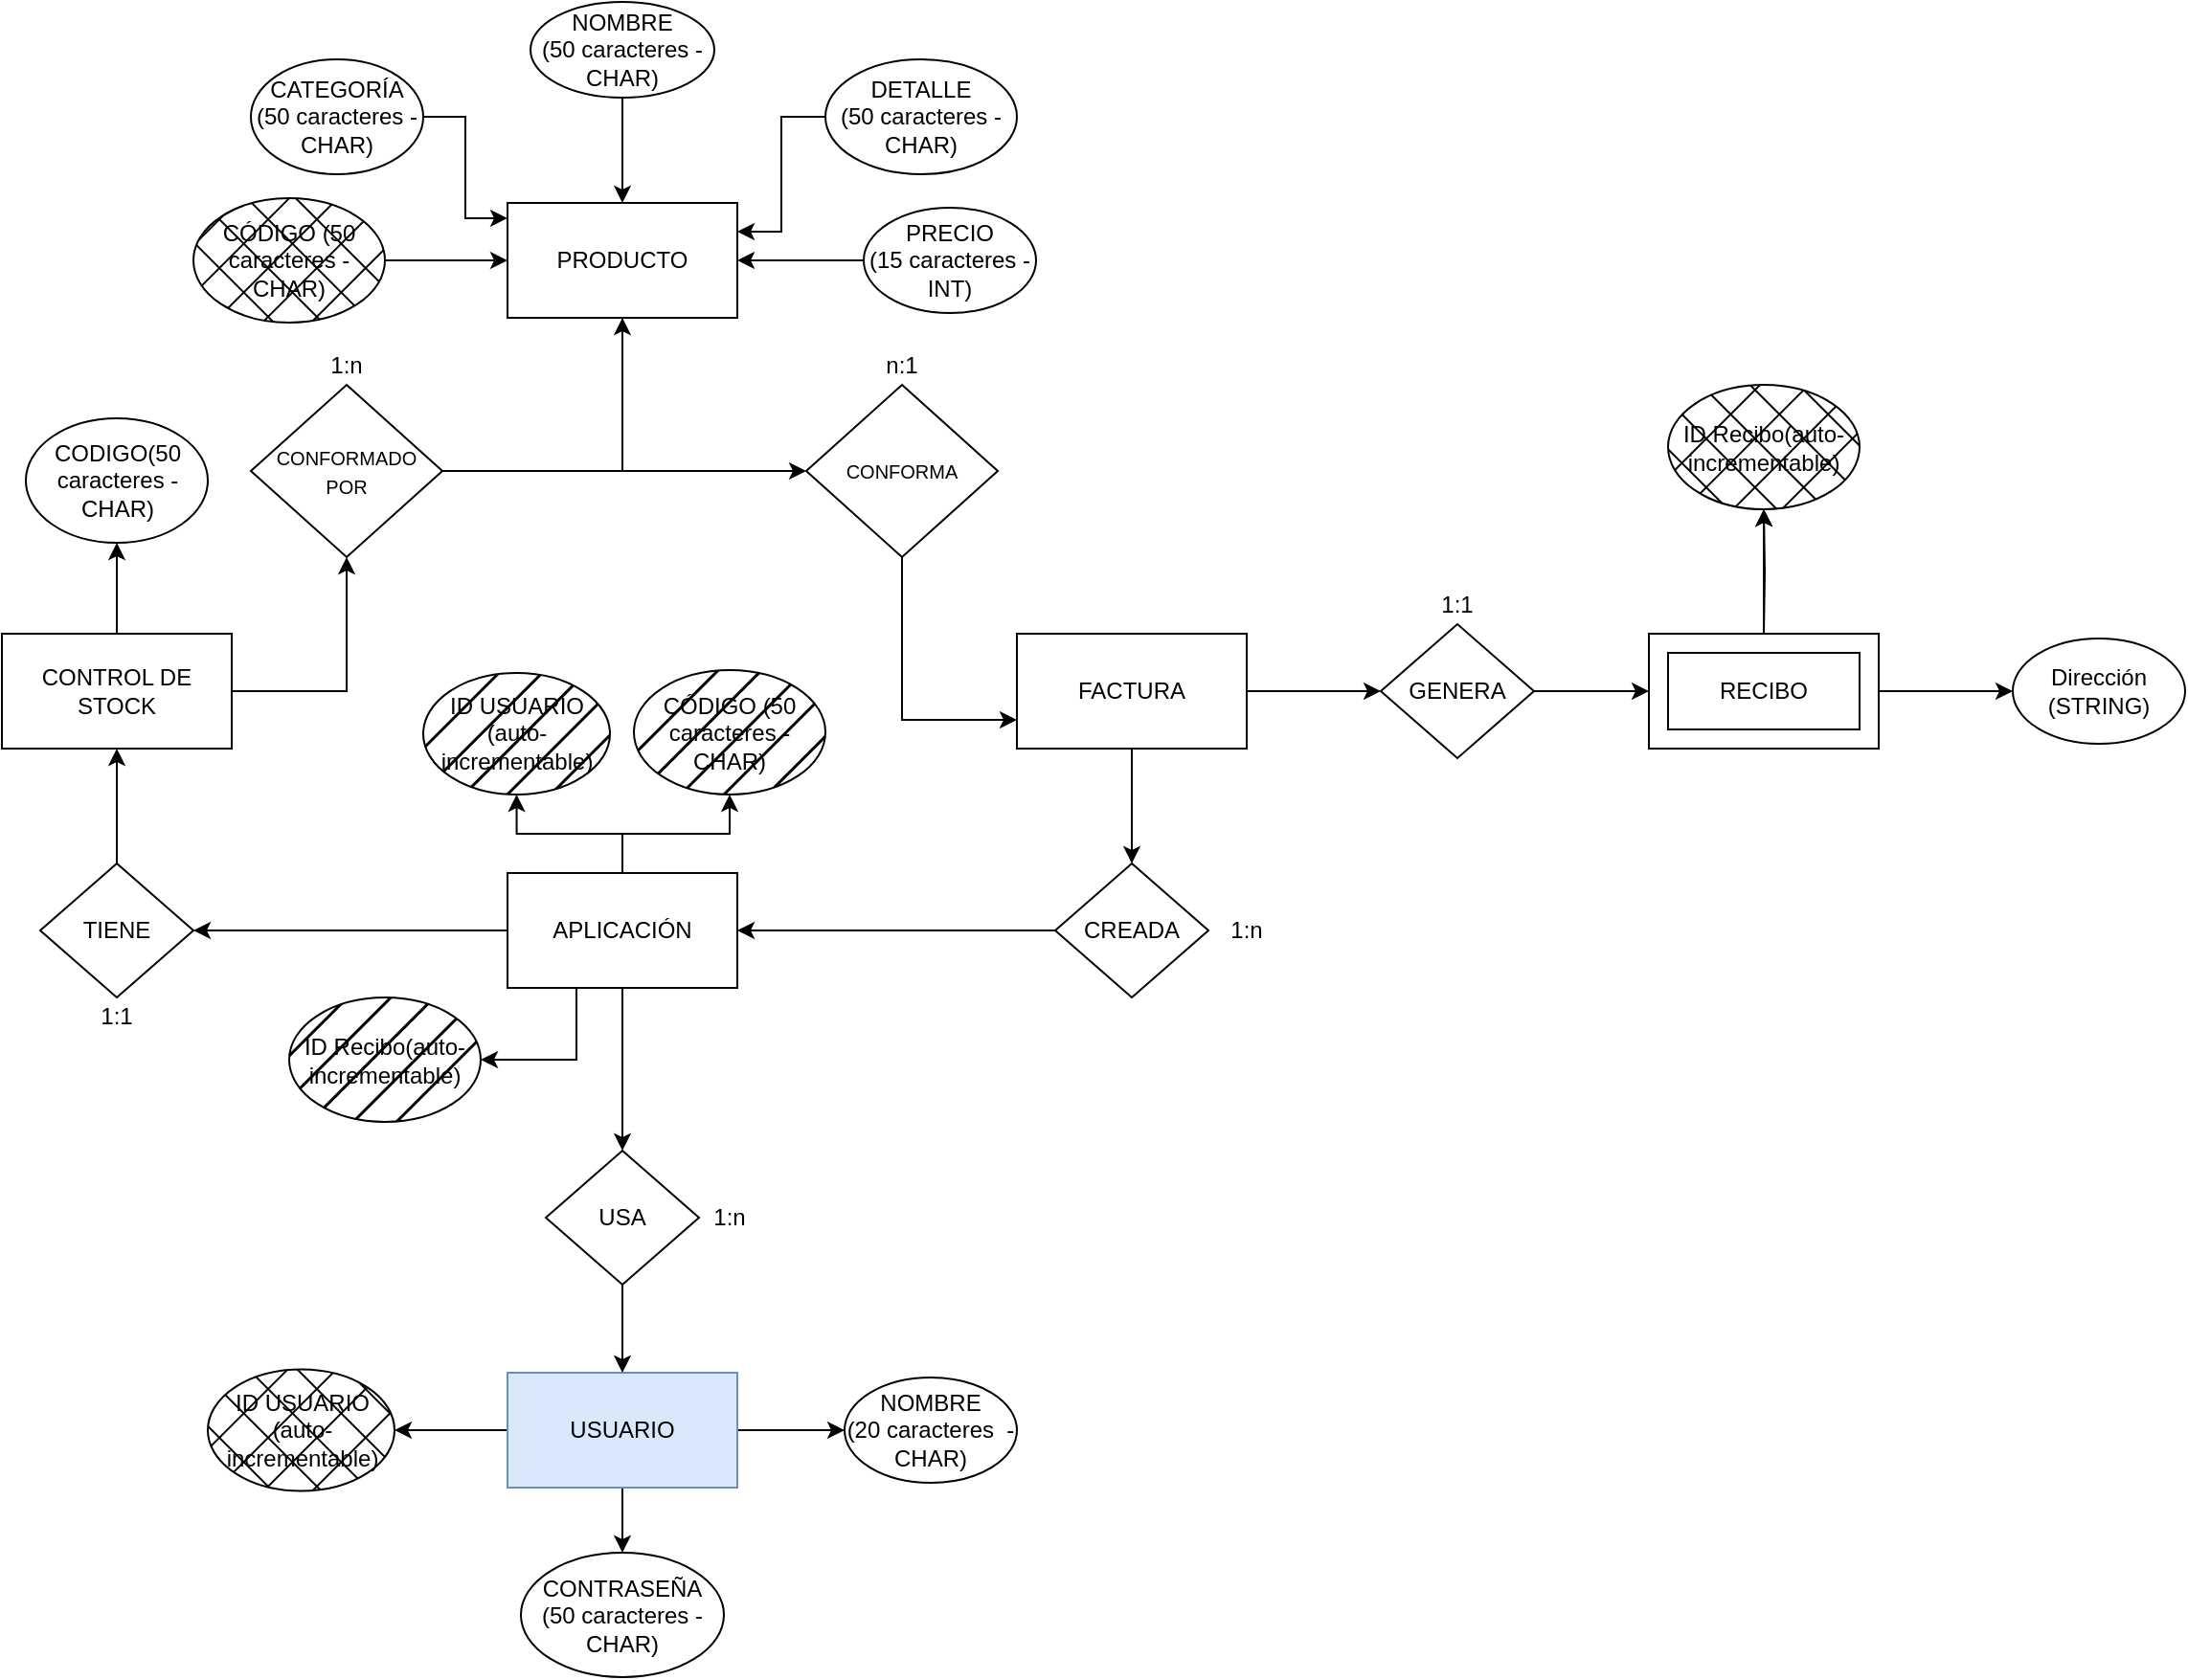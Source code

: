 <mxfile version="21.2.1" type="device">
  <diagram name="Página-1" id="AepbXCgjnHJDwi-GlF7M">
    <mxGraphModel dx="1195" dy="658" grid="1" gridSize="10" guides="1" tooltips="1" connect="1" arrows="1" fold="1" page="1" pageScale="1" pageWidth="1169" pageHeight="827" math="0" shadow="0">
      <root>
        <mxCell id="0" />
        <mxCell id="1" parent="0" />
        <mxCell id="-r5CqJ_Ao2iyUbAnQ0un-1" style="edgeStyle=orthogonalEdgeStyle;rounded=0;orthogonalLoop=1;jettySize=auto;html=1;exitX=0.5;exitY=1;exitDx=0;exitDy=0;entryX=0;entryY=0.5;entryDx=0;entryDy=0;" edge="1" parent="1" source="afxZPn47sews8vrAxT-C-2" target="afxZPn47sews8vrAxT-C-46">
          <mxGeometry relative="1" as="geometry" />
        </mxCell>
        <mxCell id="afxZPn47sews8vrAxT-C-2" value="PRODUCTO" style="rounded=0;whiteSpace=wrap;html=1;" parent="1" vertex="1">
          <mxGeometry x="274" y="105" width="120" height="60" as="geometry" />
        </mxCell>
        <mxCell id="afxZPn47sews8vrAxT-C-19" style="edgeStyle=orthogonalEdgeStyle;rounded=0;orthogonalLoop=1;jettySize=auto;html=1;entryX=0;entryY=0.5;entryDx=0;entryDy=0;" parent="1" source="afxZPn47sews8vrAxT-C-12" target="afxZPn47sews8vrAxT-C-2" edge="1">
          <mxGeometry relative="1" as="geometry" />
        </mxCell>
        <mxCell id="afxZPn47sews8vrAxT-C-12" value="CÓDIGO (50 caracteres - CHAR)" style="ellipse;whiteSpace=wrap;html=1;fontSize=12;shadow=0;gradientColor=none;fillStyle=cross-hatch;fillColor=#000000;" parent="1" vertex="1">
          <mxGeometry x="110" y="102.5" width="100" height="65" as="geometry" />
        </mxCell>
        <mxCell id="afxZPn47sews8vrAxT-C-23" style="edgeStyle=orthogonalEdgeStyle;rounded=0;orthogonalLoop=1;jettySize=auto;html=1;entryX=0.5;entryY=0;entryDx=0;entryDy=0;" parent="1" source="afxZPn47sews8vrAxT-C-14" target="afxZPn47sews8vrAxT-C-2" edge="1">
          <mxGeometry relative="1" as="geometry" />
        </mxCell>
        <mxCell id="afxZPn47sews8vrAxT-C-14" value="NOMBRE&lt;br&gt;(50 caracteres - CHAR)" style="ellipse;whiteSpace=wrap;html=1;fontSize=12;" parent="1" vertex="1">
          <mxGeometry x="286" width="96" height="50" as="geometry" />
        </mxCell>
        <mxCell id="afxZPn47sews8vrAxT-C-22" style="edgeStyle=orthogonalEdgeStyle;rounded=0;orthogonalLoop=1;jettySize=auto;html=1;entryX=0;entryY=0.133;entryDx=0;entryDy=0;entryPerimeter=0;" parent="1" source="afxZPn47sews8vrAxT-C-15" target="afxZPn47sews8vrAxT-C-2" edge="1">
          <mxGeometry relative="1" as="geometry" />
        </mxCell>
        <mxCell id="afxZPn47sews8vrAxT-C-15" value="CATEGORÍA (50 caracteres - CHAR)" style="ellipse;whiteSpace=wrap;html=1;fontSize=12;" parent="1" vertex="1">
          <mxGeometry x="140" y="30" width="90" height="60" as="geometry" />
        </mxCell>
        <mxCell id="afxZPn47sews8vrAxT-C-24" style="edgeStyle=orthogonalEdgeStyle;rounded=0;orthogonalLoop=1;jettySize=auto;html=1;entryX=1;entryY=0.25;entryDx=0;entryDy=0;" parent="1" source="afxZPn47sews8vrAxT-C-16" target="afxZPn47sews8vrAxT-C-2" edge="1">
          <mxGeometry relative="1" as="geometry" />
        </mxCell>
        <mxCell id="afxZPn47sews8vrAxT-C-16" value="DETALLE&lt;br&gt;(50 caracteres - CHAR)" style="ellipse;whiteSpace=wrap;html=1;fontSize=12;" parent="1" vertex="1">
          <mxGeometry x="440" y="30" width="100" height="60" as="geometry" />
        </mxCell>
        <mxCell id="afxZPn47sews8vrAxT-C-28" style="edgeStyle=orthogonalEdgeStyle;rounded=0;orthogonalLoop=1;jettySize=auto;html=1;entryX=1;entryY=0.5;entryDx=0;entryDy=0;" parent="1" source="afxZPn47sews8vrAxT-C-17" target="afxZPn47sews8vrAxT-C-2" edge="1">
          <mxGeometry relative="1" as="geometry" />
        </mxCell>
        <mxCell id="afxZPn47sews8vrAxT-C-17" value="PRECIO&lt;br&gt;(15 caracteres - INT)" style="ellipse;whiteSpace=wrap;html=1;fontSize=12;" parent="1" vertex="1">
          <mxGeometry x="460" y="107.5" width="90" height="55" as="geometry" />
        </mxCell>
        <mxCell id="afxZPn47sews8vrAxT-C-61" style="edgeStyle=orthogonalEdgeStyle;rounded=0;orthogonalLoop=1;jettySize=auto;html=1;" parent="1" source="afxZPn47sews8vrAxT-C-29" target="afxZPn47sews8vrAxT-C-60" edge="1">
          <mxGeometry relative="1" as="geometry">
            <Array as="points">
              <mxPoint x="334" y="560" />
              <mxPoint x="334" y="560" />
            </Array>
          </mxGeometry>
        </mxCell>
        <mxCell id="afxZPn47sews8vrAxT-C-69" style="edgeStyle=orthogonalEdgeStyle;rounded=0;orthogonalLoop=1;jettySize=auto;html=1;" parent="1" source="afxZPn47sews8vrAxT-C-29" target="afxZPn47sews8vrAxT-C-68" edge="1">
          <mxGeometry relative="1" as="geometry" />
        </mxCell>
        <mxCell id="dvAhUXR_tMsbIHyLgRzu-29" style="edgeStyle=orthogonalEdgeStyle;rounded=0;orthogonalLoop=1;jettySize=auto;html=1;entryX=0.5;entryY=1;entryDx=0;entryDy=0;" parent="1" source="afxZPn47sews8vrAxT-C-29" target="dvAhUXR_tMsbIHyLgRzu-23" edge="1">
          <mxGeometry relative="1" as="geometry" />
        </mxCell>
        <mxCell id="dvAhUXR_tMsbIHyLgRzu-33" style="edgeStyle=orthogonalEdgeStyle;rounded=0;orthogonalLoop=1;jettySize=auto;html=1;" parent="1" source="afxZPn47sews8vrAxT-C-29" target="dvAhUXR_tMsbIHyLgRzu-32" edge="1">
          <mxGeometry relative="1" as="geometry" />
        </mxCell>
        <mxCell id="dvAhUXR_tMsbIHyLgRzu-37" style="edgeStyle=orthogonalEdgeStyle;rounded=0;orthogonalLoop=1;jettySize=auto;html=1;entryX=1;entryY=0.5;entryDx=0;entryDy=0;" parent="1" source="afxZPn47sews8vrAxT-C-29" target="dvAhUXR_tMsbIHyLgRzu-34" edge="1">
          <mxGeometry relative="1" as="geometry">
            <Array as="points">
              <mxPoint x="310" y="553" />
            </Array>
          </mxGeometry>
        </mxCell>
        <mxCell id="afxZPn47sews8vrAxT-C-29" value="APLICACIÓN" style="rounded=0;whiteSpace=wrap;html=1;" parent="1" vertex="1">
          <mxGeometry x="274" y="455" width="120" height="60" as="geometry" />
        </mxCell>
        <mxCell id="afxZPn47sews8vrAxT-C-67" style="edgeStyle=orthogonalEdgeStyle;rounded=0;orthogonalLoop=1;jettySize=auto;html=1;" parent="1" source="afxZPn47sews8vrAxT-C-30" target="afxZPn47sews8vrAxT-C-51" edge="1">
          <mxGeometry relative="1" as="geometry" />
        </mxCell>
        <mxCell id="-r5CqJ_Ao2iyUbAnQ0un-4" style="edgeStyle=orthogonalEdgeStyle;rounded=0;orthogonalLoop=1;jettySize=auto;html=1;exitX=0.5;exitY=1;exitDx=0;exitDy=0;entryX=0.5;entryY=0;entryDx=0;entryDy=0;" edge="1" parent="1" source="afxZPn47sews8vrAxT-C-30" target="afxZPn47sews8vrAxT-C-74">
          <mxGeometry relative="1" as="geometry" />
        </mxCell>
        <mxCell id="afxZPn47sews8vrAxT-C-30" value="FACTURA" style="rounded=0;whiteSpace=wrap;html=1;" parent="1" vertex="1">
          <mxGeometry x="540" y="330" width="120" height="60" as="geometry" />
        </mxCell>
        <mxCell id="afxZPn47sews8vrAxT-C-44" style="edgeStyle=orthogonalEdgeStyle;rounded=0;orthogonalLoop=1;jettySize=auto;html=1;" parent="1" source="afxZPn47sews8vrAxT-C-31" target="afxZPn47sews8vrAxT-C-43" edge="1">
          <mxGeometry relative="1" as="geometry" />
        </mxCell>
        <mxCell id="dvAhUXR_tMsbIHyLgRzu-13" style="edgeStyle=orthogonalEdgeStyle;rounded=0;orthogonalLoop=1;jettySize=auto;html=1;entryX=0.5;entryY=1;entryDx=0;entryDy=0;" parent="1" source="afxZPn47sews8vrAxT-C-31" target="dvAhUXR_tMsbIHyLgRzu-14" edge="1">
          <mxGeometry relative="1" as="geometry">
            <mxPoint x="70" y="285" as="targetPoint" />
          </mxGeometry>
        </mxCell>
        <mxCell id="afxZPn47sews8vrAxT-C-31" value="CONTROL DE STOCK" style="rounded=0;whiteSpace=wrap;html=1;" parent="1" vertex="1">
          <mxGeometry x="10" y="330" width="120" height="60" as="geometry" />
        </mxCell>
        <mxCell id="dvAhUXR_tMsbIHyLgRzu-17" style="edgeStyle=orthogonalEdgeStyle;rounded=0;orthogonalLoop=1;jettySize=auto;html=1;entryX=1;entryY=0.5;entryDx=0;entryDy=0;" parent="1" source="afxZPn47sews8vrAxT-C-32" target="dvAhUXR_tMsbIHyLgRzu-16" edge="1">
          <mxGeometry relative="1" as="geometry" />
        </mxCell>
        <mxCell id="dvAhUXR_tMsbIHyLgRzu-20" style="edgeStyle=orthogonalEdgeStyle;rounded=0;orthogonalLoop=1;jettySize=auto;html=1;entryX=0.5;entryY=0;entryDx=0;entryDy=0;" parent="1" source="afxZPn47sews8vrAxT-C-32" target="dvAhUXR_tMsbIHyLgRzu-19" edge="1">
          <mxGeometry relative="1" as="geometry" />
        </mxCell>
        <mxCell id="dvAhUXR_tMsbIHyLgRzu-21" style="edgeStyle=orthogonalEdgeStyle;rounded=0;orthogonalLoop=1;jettySize=auto;html=1;entryX=0;entryY=0.5;entryDx=0;entryDy=0;" parent="1" source="afxZPn47sews8vrAxT-C-32" target="dvAhUXR_tMsbIHyLgRzu-18" edge="1">
          <mxGeometry relative="1" as="geometry" />
        </mxCell>
        <mxCell id="afxZPn47sews8vrAxT-C-32" value="USUARIO" style="rounded=0;whiteSpace=wrap;html=1;fillColor=#dae8fc;strokeColor=#6c8ebf;" parent="1" vertex="1">
          <mxGeometry x="274" y="716" width="120" height="60" as="geometry" />
        </mxCell>
        <mxCell id="dvAhUXR_tMsbIHyLgRzu-9" style="edgeStyle=orthogonalEdgeStyle;rounded=0;orthogonalLoop=1;jettySize=auto;html=1;entryX=0.5;entryY=1;entryDx=0;entryDy=0;" parent="1" source="afxZPn47sews8vrAxT-C-33" target="dvAhUXR_tMsbIHyLgRzu-1" edge="1">
          <mxGeometry relative="1" as="geometry" />
        </mxCell>
        <mxCell id="-r5CqJ_Ao2iyUbAnQ0un-12" style="edgeStyle=orthogonalEdgeStyle;rounded=0;orthogonalLoop=1;jettySize=auto;html=1;entryX=0;entryY=0.5;entryDx=0;entryDy=0;" edge="1" parent="1" source="afxZPn47sews8vrAxT-C-33" target="dvAhUXR_tMsbIHyLgRzu-3">
          <mxGeometry relative="1" as="geometry" />
        </mxCell>
        <mxCell id="afxZPn47sews8vrAxT-C-33" value="RECIBO" style="rounded=0;whiteSpace=wrap;html=1;" parent="1" vertex="1">
          <mxGeometry x="870" y="330" width="120" height="60" as="geometry" />
        </mxCell>
        <mxCell id="afxZPn47sews8vrAxT-C-45" style="edgeStyle=orthogonalEdgeStyle;rounded=0;orthogonalLoop=1;jettySize=auto;html=1;entryX=0.5;entryY=1;entryDx=0;entryDy=0;" parent="1" source="afxZPn47sews8vrAxT-C-43" target="afxZPn47sews8vrAxT-C-2" edge="1">
          <mxGeometry relative="1" as="geometry" />
        </mxCell>
        <mxCell id="afxZPn47sews8vrAxT-C-43" value="&lt;font style=&quot;font-size: 10px;&quot;&gt;CONFORMADO &lt;br&gt;POR&lt;/font&gt;" style="rhombus;whiteSpace=wrap;html=1;verticalAlign=middle;" parent="1" vertex="1">
          <mxGeometry x="140" y="200" width="100" height="90" as="geometry" />
        </mxCell>
        <mxCell id="-r5CqJ_Ao2iyUbAnQ0un-2" style="edgeStyle=orthogonalEdgeStyle;rounded=0;orthogonalLoop=1;jettySize=auto;html=1;exitX=0.5;exitY=1;exitDx=0;exitDy=0;entryX=0;entryY=0.75;entryDx=0;entryDy=0;" edge="1" parent="1" source="afxZPn47sews8vrAxT-C-46" target="afxZPn47sews8vrAxT-C-30">
          <mxGeometry relative="1" as="geometry" />
        </mxCell>
        <mxCell id="afxZPn47sews8vrAxT-C-46" value="&lt;font style=&quot;font-size: 10px;&quot;&gt;CONFORMA&lt;br&gt;&lt;/font&gt;" style="rhombus;whiteSpace=wrap;html=1;verticalAlign=middle;" parent="1" vertex="1">
          <mxGeometry x="430" y="200" width="100" height="90" as="geometry" />
        </mxCell>
        <mxCell id="afxZPn47sews8vrAxT-C-53" style="edgeStyle=orthogonalEdgeStyle;rounded=0;orthogonalLoop=1;jettySize=auto;html=1;" parent="1" source="afxZPn47sews8vrAxT-C-51" target="afxZPn47sews8vrAxT-C-33" edge="1">
          <mxGeometry relative="1" as="geometry" />
        </mxCell>
        <mxCell id="afxZPn47sews8vrAxT-C-51" value="GENERA" style="rhombus;whiteSpace=wrap;html=1;verticalAlign=middle;" parent="1" vertex="1">
          <mxGeometry x="730" y="325" width="80" height="70" as="geometry" />
        </mxCell>
        <mxCell id="-r5CqJ_Ao2iyUbAnQ0un-7" value="" style="edgeStyle=orthogonalEdgeStyle;rounded=0;orthogonalLoop=1;jettySize=auto;html=1;" edge="1" parent="1" target="dvAhUXR_tMsbIHyLgRzu-1">
          <mxGeometry relative="1" as="geometry">
            <mxPoint x="930" y="330" as="sourcePoint" />
          </mxGeometry>
        </mxCell>
        <mxCell id="afxZPn47sews8vrAxT-C-55" value="1:1" style="text;html=1;strokeColor=none;fillColor=none;align=center;verticalAlign=middle;whiteSpace=wrap;rounded=0;" parent="1" vertex="1">
          <mxGeometry x="750" y="305" width="40" height="20" as="geometry" />
        </mxCell>
        <mxCell id="afxZPn47sews8vrAxT-C-57" value="n:1" style="text;html=1;strokeColor=none;fillColor=none;align=center;verticalAlign=middle;whiteSpace=wrap;rounded=0;" parent="1" vertex="1">
          <mxGeometry x="460" y="180" width="40" height="20" as="geometry" />
        </mxCell>
        <mxCell id="afxZPn47sews8vrAxT-C-59" value="1:n" style="text;html=1;strokeColor=none;fillColor=none;align=center;verticalAlign=middle;whiteSpace=wrap;rounded=0;" parent="1" vertex="1">
          <mxGeometry x="170" y="180" width="40" height="20" as="geometry" />
        </mxCell>
        <mxCell id="afxZPn47sews8vrAxT-C-62" style="edgeStyle=orthogonalEdgeStyle;rounded=0;orthogonalLoop=1;jettySize=auto;html=1;entryX=0.5;entryY=0;entryDx=0;entryDy=0;" parent="1" source="afxZPn47sews8vrAxT-C-60" target="afxZPn47sews8vrAxT-C-32" edge="1">
          <mxGeometry relative="1" as="geometry" />
        </mxCell>
        <mxCell id="afxZPn47sews8vrAxT-C-60" value="USA" style="rhombus;whiteSpace=wrap;html=1;verticalAlign=middle;" parent="1" vertex="1">
          <mxGeometry x="294" y="600" width="80" height="70" as="geometry" />
        </mxCell>
        <mxCell id="afxZPn47sews8vrAxT-C-64" value="1:n" style="text;html=1;strokeColor=none;fillColor=none;align=center;verticalAlign=middle;whiteSpace=wrap;rounded=0;" parent="1" vertex="1">
          <mxGeometry x="370" y="625" width="40" height="20" as="geometry" />
        </mxCell>
        <mxCell id="afxZPn47sews8vrAxT-C-70" style="edgeStyle=orthogonalEdgeStyle;rounded=0;orthogonalLoop=1;jettySize=auto;html=1;entryX=0.5;entryY=1;entryDx=0;entryDy=0;" parent="1" source="afxZPn47sews8vrAxT-C-68" target="afxZPn47sews8vrAxT-C-31" edge="1">
          <mxGeometry relative="1" as="geometry" />
        </mxCell>
        <mxCell id="afxZPn47sews8vrAxT-C-68" value="TIENE" style="rhombus;whiteSpace=wrap;html=1;verticalAlign=middle;" parent="1" vertex="1">
          <mxGeometry x="30" y="450" width="80" height="70" as="geometry" />
        </mxCell>
        <mxCell id="afxZPn47sews8vrAxT-C-72" value="1:1" style="text;html=1;strokeColor=none;fillColor=none;align=center;verticalAlign=middle;whiteSpace=wrap;rounded=0;" parent="1" vertex="1">
          <mxGeometry x="50" y="520" width="40" height="20" as="geometry" />
        </mxCell>
        <mxCell id="-r5CqJ_Ao2iyUbAnQ0un-6" style="edgeStyle=orthogonalEdgeStyle;rounded=0;orthogonalLoop=1;jettySize=auto;html=1;exitX=0;exitY=0.5;exitDx=0;exitDy=0;entryX=1;entryY=0.5;entryDx=0;entryDy=0;" edge="1" parent="1" source="afxZPn47sews8vrAxT-C-74" target="afxZPn47sews8vrAxT-C-29">
          <mxGeometry relative="1" as="geometry" />
        </mxCell>
        <mxCell id="afxZPn47sews8vrAxT-C-74" value="CREADA" style="rhombus;whiteSpace=wrap;html=1;verticalAlign=middle;" parent="1" vertex="1">
          <mxGeometry x="560" y="450" width="80" height="70" as="geometry" />
        </mxCell>
        <mxCell id="afxZPn47sews8vrAxT-C-76" value="1:n" style="text;html=1;strokeColor=none;fillColor=none;align=center;verticalAlign=middle;whiteSpace=wrap;rounded=0;" parent="1" vertex="1">
          <mxGeometry x="640" y="475" width="40" height="20" as="geometry" />
        </mxCell>
        <mxCell id="dvAhUXR_tMsbIHyLgRzu-1" value="ID Recibo(auto-incrementable)" style="ellipse;whiteSpace=wrap;html=1;fontSize=12;fillStyle=cross-hatch;fillColor=#000000;" parent="1" vertex="1">
          <mxGeometry x="880" y="200" width="100" height="65" as="geometry" />
        </mxCell>
        <mxCell id="dvAhUXR_tMsbIHyLgRzu-3" value="&lt;div&gt;Dirección&lt;/div&gt;&lt;div&gt;(STRING)&lt;/div&gt;" style="ellipse;whiteSpace=wrap;html=1;fontSize=12;" parent="1" vertex="1">
          <mxGeometry x="1060" y="332.5" width="90" height="55" as="geometry" />
        </mxCell>
        <mxCell id="dvAhUXR_tMsbIHyLgRzu-14" value="CODIGO(50 caracteres - CHAR)" style="ellipse;whiteSpace=wrap;html=1;fontSize=12;" parent="1" vertex="1">
          <mxGeometry x="22.5" y="217.5" width="95" height="65" as="geometry" />
        </mxCell>
        <mxCell id="dvAhUXR_tMsbIHyLgRzu-16" value="&lt;div&gt;ID USUARIO&lt;br&gt;&lt;/div&gt;&lt;div&gt;(auto-incrementable)&lt;/div&gt;" style="ellipse;whiteSpace=wrap;html=1;fontSize=12;fillColor=#000000;fillStyle=cross-hatch;" parent="1" vertex="1">
          <mxGeometry x="117.5" y="714.25" width="97.5" height="63.5" as="geometry" />
        </mxCell>
        <mxCell id="dvAhUXR_tMsbIHyLgRzu-18" value="&lt;div&gt;NOMBRE&lt;br&gt;&lt;/div&gt;&lt;div&gt;(20 caracteres&amp;nbsp; -CHAR)&lt;/div&gt;" style="ellipse;whiteSpace=wrap;html=1;fontSize=12;" parent="1" vertex="1">
          <mxGeometry x="450" y="718.5" width="90" height="55" as="geometry" />
        </mxCell>
        <mxCell id="dvAhUXR_tMsbIHyLgRzu-19" value="&lt;div&gt;CONTRASEÑA&lt;br&gt;&lt;/div&gt;&lt;div&gt;(50 caracteres - CHAR)&lt;/div&gt;" style="ellipse;whiteSpace=wrap;html=1;fontSize=12;" parent="1" vertex="1">
          <mxGeometry x="281" y="810" width="106" height="65" as="geometry" />
        </mxCell>
        <mxCell id="dvAhUXR_tMsbIHyLgRzu-23" value="&lt;div&gt;ID USUARIO&lt;br&gt;&lt;/div&gt;&lt;div&gt;(auto-incrementable)&lt;/div&gt;" style="ellipse;whiteSpace=wrap;html=1;fontSize=12;fillColor=#000000;fillStyle=hatch;" parent="1" vertex="1">
          <mxGeometry x="230" y="350.5" width="97.5" height="63.5" as="geometry" />
        </mxCell>
        <mxCell id="dvAhUXR_tMsbIHyLgRzu-32" value="CÓDIGO (50 caracteres - CHAR)" style="ellipse;whiteSpace=wrap;html=1;fontSize=12;shadow=0;gradientColor=none;fillStyle=hatch;fillColor=#000000;" parent="1" vertex="1">
          <mxGeometry x="340" y="349" width="100" height="65" as="geometry" />
        </mxCell>
        <mxCell id="dvAhUXR_tMsbIHyLgRzu-34" value="ID Recibo(auto-incrementable)" style="ellipse;whiteSpace=wrap;html=1;fontSize=12;fillStyle=hatch;fillColor=#000000;" parent="1" vertex="1">
          <mxGeometry x="160" y="520" width="100" height="65" as="geometry" />
        </mxCell>
        <mxCell id="-r5CqJ_Ao2iyUbAnQ0un-9" value="" style="rounded=0;whiteSpace=wrap;html=1;fillColor=none;" vertex="1" parent="1">
          <mxGeometry x="880" y="340" width="100" height="40" as="geometry" />
        </mxCell>
      </root>
    </mxGraphModel>
  </diagram>
</mxfile>
